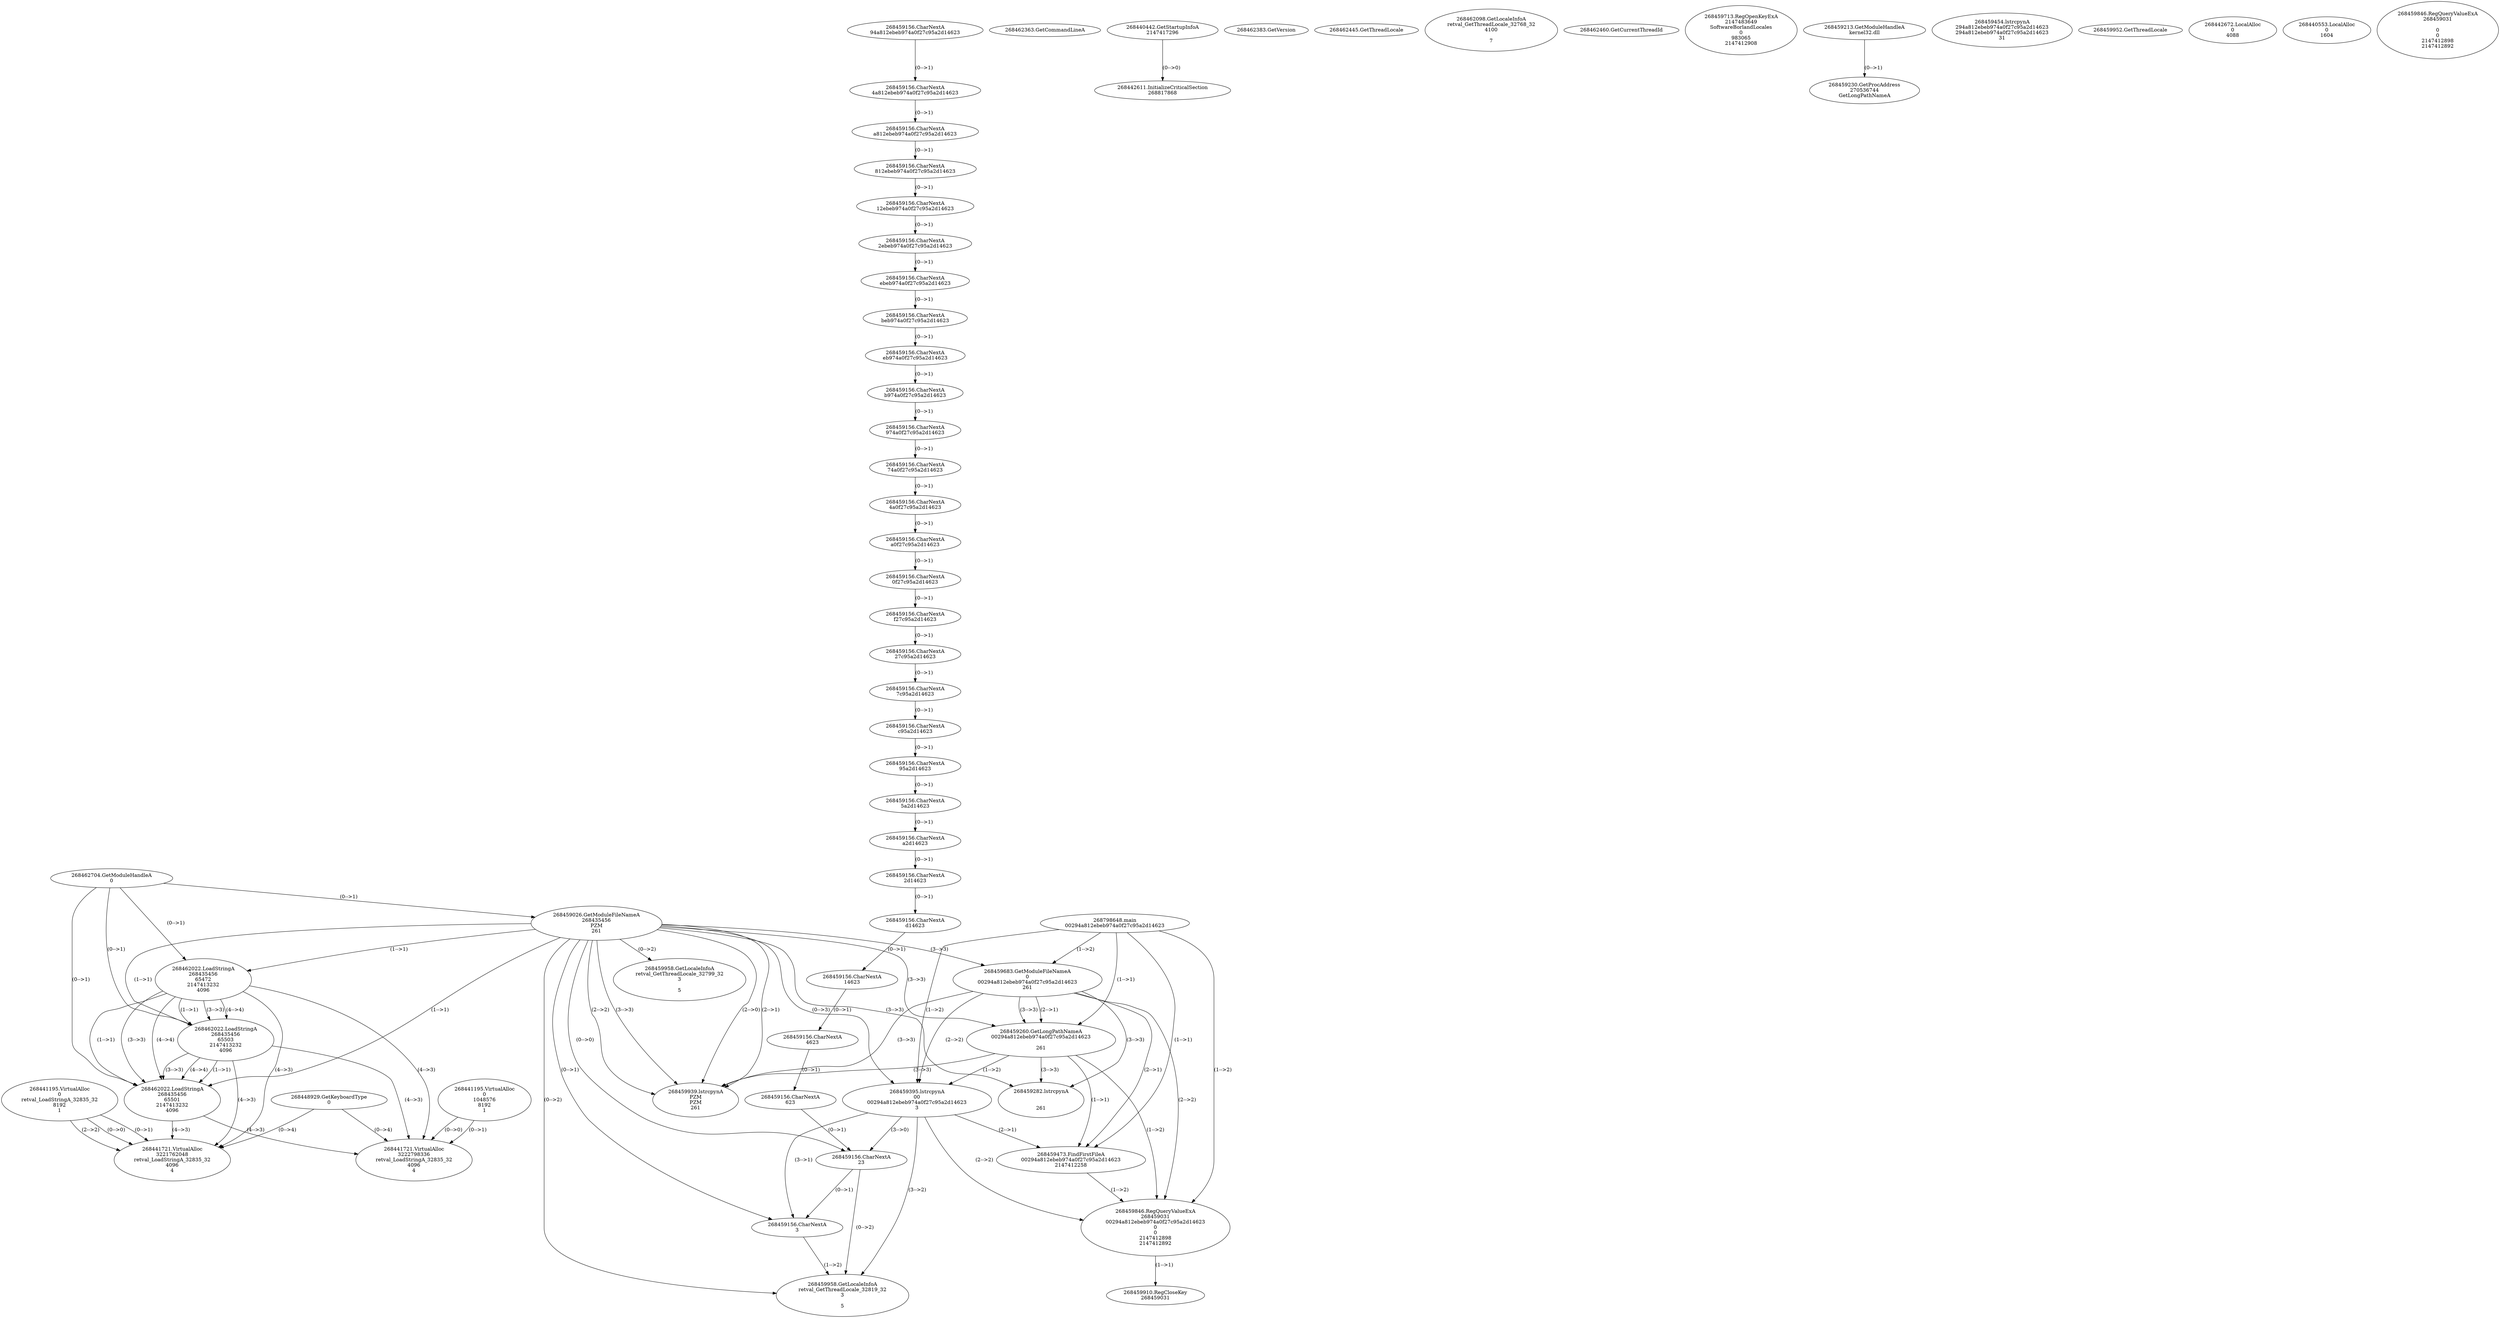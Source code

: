 // Global SCDG with merge call
digraph {
	0 [label="268798648.main
00294a812ebeb974a0f27c95a2d14623"]
	1 [label="268462704.GetModuleHandleA
0"]
	2 [label="268448929.GetKeyboardType
0"]
	3 [label="268462363.GetCommandLineA
"]
	4 [label="268440442.GetStartupInfoA
2147417296"]
	5 [label="268462383.GetVersion
"]
	6 [label="268462445.GetThreadLocale
"]
	7 [label="268462098.GetLocaleInfoA
retval_GetThreadLocale_32768_32
4100

7"]
	8 [label="268462460.GetCurrentThreadId
"]
	9 [label="268459026.GetModuleFileNameA
268435456
PZM
261"]
	1 -> 9 [label="(0-->1)"]
	10 [label="268459683.GetModuleFileNameA
0
00294a812ebeb974a0f27c95a2d14623
261"]
	0 -> 10 [label="(1-->2)"]
	9 -> 10 [label="(3-->3)"]
	11 [label="268459713.RegOpenKeyExA
2147483649
Software\Borland\Locales
0
983065
2147412908"]
	12 [label="268459213.GetModuleHandleA
kernel32.dll"]
	13 [label="268459230.GetProcAddress
270536744
GetLongPathNameA"]
	12 -> 13 [label="(0-->1)"]
	14 [label="268459260.GetLongPathNameA
00294a812ebeb974a0f27c95a2d14623

261"]
	0 -> 14 [label="(1-->1)"]
	10 -> 14 [label="(2-->1)"]
	9 -> 14 [label="(3-->3)"]
	10 -> 14 [label="(3-->3)"]
	15 [label="268459395.lstrcpynA
00
00294a812ebeb974a0f27c95a2d14623
3"]
	0 -> 15 [label="(1-->2)"]
	10 -> 15 [label="(2-->2)"]
	14 -> 15 [label="(1-->2)"]
	9 -> 15 [label="(0-->3)"]
	16 [label="268459156.CharNextA
94a812ebeb974a0f27c95a2d14623"]
	17 [label="268459156.CharNextA
4a812ebeb974a0f27c95a2d14623"]
	16 -> 17 [label="(0-->1)"]
	18 [label="268459156.CharNextA
a812ebeb974a0f27c95a2d14623"]
	17 -> 18 [label="(0-->1)"]
	19 [label="268459156.CharNextA
812ebeb974a0f27c95a2d14623"]
	18 -> 19 [label="(0-->1)"]
	20 [label="268459156.CharNextA
12ebeb974a0f27c95a2d14623"]
	19 -> 20 [label="(0-->1)"]
	21 [label="268459156.CharNextA
2ebeb974a0f27c95a2d14623"]
	20 -> 21 [label="(0-->1)"]
	22 [label="268459156.CharNextA
ebeb974a0f27c95a2d14623"]
	21 -> 22 [label="(0-->1)"]
	23 [label="268459156.CharNextA
beb974a0f27c95a2d14623"]
	22 -> 23 [label="(0-->1)"]
	24 [label="268459156.CharNextA
eb974a0f27c95a2d14623"]
	23 -> 24 [label="(0-->1)"]
	25 [label="268459156.CharNextA
b974a0f27c95a2d14623"]
	24 -> 25 [label="(0-->1)"]
	26 [label="268459156.CharNextA
974a0f27c95a2d14623"]
	25 -> 26 [label="(0-->1)"]
	27 [label="268459156.CharNextA
74a0f27c95a2d14623"]
	26 -> 27 [label="(0-->1)"]
	28 [label="268459156.CharNextA
4a0f27c95a2d14623"]
	27 -> 28 [label="(0-->1)"]
	29 [label="268459156.CharNextA
a0f27c95a2d14623"]
	28 -> 29 [label="(0-->1)"]
	30 [label="268459156.CharNextA
0f27c95a2d14623"]
	29 -> 30 [label="(0-->1)"]
	31 [label="268459156.CharNextA
f27c95a2d14623"]
	30 -> 31 [label="(0-->1)"]
	32 [label="268459156.CharNextA
27c95a2d14623"]
	31 -> 32 [label="(0-->1)"]
	33 [label="268459156.CharNextA
7c95a2d14623"]
	32 -> 33 [label="(0-->1)"]
	34 [label="268459156.CharNextA
c95a2d14623"]
	33 -> 34 [label="(0-->1)"]
	35 [label="268459156.CharNextA
95a2d14623"]
	34 -> 35 [label="(0-->1)"]
	36 [label="268459156.CharNextA
5a2d14623"]
	35 -> 36 [label="(0-->1)"]
	37 [label="268459156.CharNextA
a2d14623"]
	36 -> 37 [label="(0-->1)"]
	38 [label="268459156.CharNextA
2d14623"]
	37 -> 38 [label="(0-->1)"]
	39 [label="268459156.CharNextA
d14623"]
	38 -> 39 [label="(0-->1)"]
	40 [label="268459156.CharNextA
14623"]
	39 -> 40 [label="(0-->1)"]
	41 [label="268459156.CharNextA
4623"]
	40 -> 41 [label="(0-->1)"]
	42 [label="268459156.CharNextA
623"]
	41 -> 42 [label="(0-->1)"]
	43 [label="268459156.CharNextA
23"]
	42 -> 43 [label="(0-->1)"]
	9 -> 43 [label="(0-->0)"]
	15 -> 43 [label="(3-->0)"]
	44 [label="268459156.CharNextA
3"]
	9 -> 44 [label="(0-->1)"]
	15 -> 44 [label="(3-->1)"]
	43 -> 44 [label="(0-->1)"]
	45 [label="268459454.lstrcpynA
294a812ebeb974a0f27c95a2d14623
294a812ebeb974a0f27c95a2d14623
31"]
	46 [label="268459473.FindFirstFileA
00294a812ebeb974a0f27c95a2d14623
2147412258"]
	0 -> 46 [label="(1-->1)"]
	10 -> 46 [label="(2-->1)"]
	14 -> 46 [label="(1-->1)"]
	15 -> 46 [label="(2-->1)"]
	47 [label="268459846.RegQueryValueExA
268459031
00294a812ebeb974a0f27c95a2d14623
0
0
2147412898
2147412892"]
	0 -> 47 [label="(1-->2)"]
	10 -> 47 [label="(2-->2)"]
	14 -> 47 [label="(1-->2)"]
	15 -> 47 [label="(2-->2)"]
	46 -> 47 [label="(1-->2)"]
	48 [label="268459910.RegCloseKey
268459031"]
	47 -> 48 [label="(1-->1)"]
	49 [label="268459939.lstrcpynA
PZM
PZM
261"]
	9 -> 49 [label="(2-->1)"]
	9 -> 49 [label="(2-->2)"]
	9 -> 49 [label="(3-->3)"]
	10 -> 49 [label="(3-->3)"]
	14 -> 49 [label="(3-->3)"]
	9 -> 49 [label="(2-->0)"]
	50 [label="268459952.GetThreadLocale
"]
	51 [label="268459958.GetLocaleInfoA
retval_GetThreadLocale_32819_32
3

5"]
	9 -> 51 [label="(0-->2)"]
	15 -> 51 [label="(3-->2)"]
	43 -> 51 [label="(0-->2)"]
	44 -> 51 [label="(1-->2)"]
	52 [label="268462022.LoadStringA
268435456
65472
2147413232
4096"]
	1 -> 52 [label="(0-->1)"]
	9 -> 52 [label="(1-->1)"]
	53 [label="268462022.LoadStringA
268435456
65503
2147413232
4096"]
	1 -> 53 [label="(0-->1)"]
	9 -> 53 [label="(1-->1)"]
	52 -> 53 [label="(1-->1)"]
	52 -> 53 [label="(3-->3)"]
	52 -> 53 [label="(4-->4)"]
	54 [label="268462022.LoadStringA
268435456
65501
2147413232
4096"]
	1 -> 54 [label="(0-->1)"]
	9 -> 54 [label="(1-->1)"]
	52 -> 54 [label="(1-->1)"]
	53 -> 54 [label="(1-->1)"]
	52 -> 54 [label="(3-->3)"]
	53 -> 54 [label="(3-->3)"]
	52 -> 54 [label="(4-->4)"]
	53 -> 54 [label="(4-->4)"]
	55 [label="268442611.InitializeCriticalSection
268817868"]
	4 -> 55 [label="(0-->0)"]
	56 [label="268442672.LocalAlloc
0
4088"]
	57 [label="268441195.VirtualAlloc
0
1048576
8192
1"]
	58 [label="268440553.LocalAlloc
0
1604"]
	59 [label="268441195.VirtualAlloc
0
retval_LoadStringA_32835_32
8192
1"]
	60 [label="268441721.VirtualAlloc
3221762048
retval_LoadStringA_32835_32
4096
4"]
	59 -> 60 [label="(0-->1)"]
	59 -> 60 [label="(2-->2)"]
	52 -> 60 [label="(4-->3)"]
	53 -> 60 [label="(4-->3)"]
	54 -> 60 [label="(4-->3)"]
	2 -> 60 [label="(0-->4)"]
	59 -> 60 [label="(0-->0)"]
	61 [label="268459282.lstrcpynA


261"]
	9 -> 61 [label="(3-->3)"]
	10 -> 61 [label="(3-->3)"]
	14 -> 61 [label="(3-->3)"]
	62 [label="268459846.RegQueryValueExA
268459031

0
0
2147412898
2147412892"]
	63 [label="268459958.GetLocaleInfoA
retval_GetThreadLocale_32799_32
3

5"]
	9 -> 63 [label="(0-->2)"]
	64 [label="268441721.VirtualAlloc
3222798336
retval_LoadStringA_32835_32
4096
4"]
	57 -> 64 [label="(0-->1)"]
	52 -> 64 [label="(4-->3)"]
	53 -> 64 [label="(4-->3)"]
	54 -> 64 [label="(4-->3)"]
	2 -> 64 [label="(0-->4)"]
	57 -> 64 [label="(0-->0)"]
}
